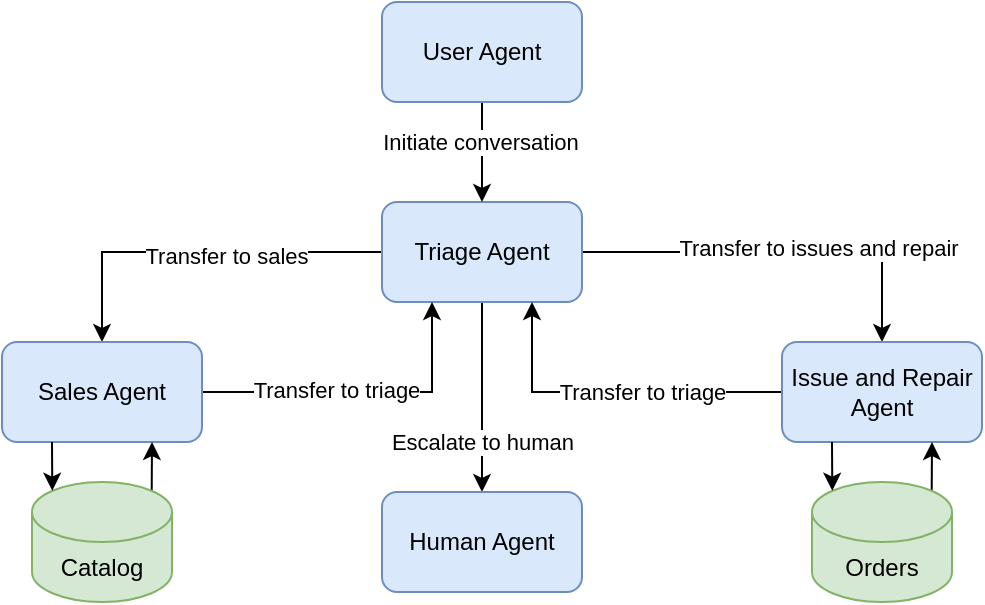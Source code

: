 <mxfile version="24.7.14">
  <diagram name="Page-1" id="H4y8-2MmoI-yFkyBsMKh">
    <mxGraphModel dx="1796" dy="1158" grid="1" gridSize="10" guides="1" tooltips="1" connect="1" arrows="1" fold="1" page="1" pageScale="1" pageWidth="850" pageHeight="1100" math="0" shadow="0">
      <root>
        <mxCell id="0" />
        <mxCell id="1" parent="0" />
        <mxCell id="Rn_Z-AZpyA3VoKjSUQzu-6" style="edgeStyle=orthogonalEdgeStyle;rounded=0;orthogonalLoop=1;jettySize=auto;html=1;entryX=0.5;entryY=0;entryDx=0;entryDy=0;" edge="1" parent="1" source="Rn_Z-AZpyA3VoKjSUQzu-1" target="Rn_Z-AZpyA3VoKjSUQzu-3">
          <mxGeometry relative="1" as="geometry" />
        </mxCell>
        <mxCell id="Rn_Z-AZpyA3VoKjSUQzu-10" value="Transfer to sales" style="edgeLabel;html=1;align=center;verticalAlign=middle;resizable=0;points=[];" vertex="1" connectable="0" parent="Rn_Z-AZpyA3VoKjSUQzu-6">
          <mxGeometry x="-0.159" y="2" relative="1" as="geometry">
            <mxPoint as="offset" />
          </mxGeometry>
        </mxCell>
        <mxCell id="Rn_Z-AZpyA3VoKjSUQzu-8" style="edgeStyle=orthogonalEdgeStyle;rounded=0;orthogonalLoop=1;jettySize=auto;html=1;entryX=0.5;entryY=0;entryDx=0;entryDy=0;" edge="1" parent="1" source="Rn_Z-AZpyA3VoKjSUQzu-1" target="Rn_Z-AZpyA3VoKjSUQzu-4">
          <mxGeometry relative="1" as="geometry" />
        </mxCell>
        <mxCell id="Rn_Z-AZpyA3VoKjSUQzu-11" value="Transfer to issues and repair" style="edgeLabel;html=1;align=center;verticalAlign=middle;resizable=0;points=[];" vertex="1" connectable="0" parent="Rn_Z-AZpyA3VoKjSUQzu-8">
          <mxGeometry x="0.207" y="3" relative="1" as="geometry">
            <mxPoint y="1" as="offset" />
          </mxGeometry>
        </mxCell>
        <mxCell id="Rn_Z-AZpyA3VoKjSUQzu-23" style="edgeStyle=orthogonalEdgeStyle;rounded=0;orthogonalLoop=1;jettySize=auto;html=1;entryX=0.5;entryY=0;entryDx=0;entryDy=0;" edge="1" parent="1" source="Rn_Z-AZpyA3VoKjSUQzu-1" target="Rn_Z-AZpyA3VoKjSUQzu-22">
          <mxGeometry relative="1" as="geometry" />
        </mxCell>
        <mxCell id="Rn_Z-AZpyA3VoKjSUQzu-24" value="Escalate to human" style="edgeLabel;html=1;align=center;verticalAlign=middle;resizable=0;points=[];" vertex="1" connectable="0" parent="Rn_Z-AZpyA3VoKjSUQzu-23">
          <mxGeometry x="0.267" y="3" relative="1" as="geometry">
            <mxPoint x="-3" y="10" as="offset" />
          </mxGeometry>
        </mxCell>
        <mxCell id="Rn_Z-AZpyA3VoKjSUQzu-1" value="Triage Agent" style="rounded=1;whiteSpace=wrap;html=1;fillColor=#dae8fc;strokeColor=#6c8ebf;" vertex="1" parent="1">
          <mxGeometry x="310" y="420" width="100" height="50" as="geometry" />
        </mxCell>
        <mxCell id="Rn_Z-AZpyA3VoKjSUQzu-7" style="edgeStyle=orthogonalEdgeStyle;rounded=0;orthogonalLoop=1;jettySize=auto;html=1;entryX=0.25;entryY=1;entryDx=0;entryDy=0;" edge="1" parent="1" source="Rn_Z-AZpyA3VoKjSUQzu-3" target="Rn_Z-AZpyA3VoKjSUQzu-1">
          <mxGeometry relative="1" as="geometry" />
        </mxCell>
        <mxCell id="Rn_Z-AZpyA3VoKjSUQzu-12" value="Transfer to triage" style="edgeLabel;html=1;align=center;verticalAlign=middle;resizable=0;points=[];" vertex="1" connectable="0" parent="Rn_Z-AZpyA3VoKjSUQzu-7">
          <mxGeometry x="-0.171" y="2" relative="1" as="geometry">
            <mxPoint y="1" as="offset" />
          </mxGeometry>
        </mxCell>
        <mxCell id="Rn_Z-AZpyA3VoKjSUQzu-3" value="Sales Agent" style="rounded=1;whiteSpace=wrap;html=1;fillColor=#dae8fc;strokeColor=#6c8ebf;" vertex="1" parent="1">
          <mxGeometry x="120" y="490" width="100" height="50" as="geometry" />
        </mxCell>
        <mxCell id="Rn_Z-AZpyA3VoKjSUQzu-9" style="edgeStyle=orthogonalEdgeStyle;rounded=0;orthogonalLoop=1;jettySize=auto;html=1;entryX=0.75;entryY=1;entryDx=0;entryDy=0;" edge="1" parent="1" source="Rn_Z-AZpyA3VoKjSUQzu-4" target="Rn_Z-AZpyA3VoKjSUQzu-1">
          <mxGeometry relative="1" as="geometry" />
        </mxCell>
        <mxCell id="Rn_Z-AZpyA3VoKjSUQzu-13" value="Transfer to triage" style="edgeLabel;html=1;align=center;verticalAlign=middle;resizable=0;points=[];" vertex="1" connectable="0" parent="Rn_Z-AZpyA3VoKjSUQzu-9">
          <mxGeometry x="0.35" y="1" relative="1" as="geometry">
            <mxPoint x="45" y="-1" as="offset" />
          </mxGeometry>
        </mxCell>
        <mxCell id="Rn_Z-AZpyA3VoKjSUQzu-4" value="Issue and Repair Agent" style="rounded=1;whiteSpace=wrap;html=1;fillColor=#dae8fc;strokeColor=#6c8ebf;" vertex="1" parent="1">
          <mxGeometry x="510" y="490" width="100" height="50" as="geometry" />
        </mxCell>
        <mxCell id="Rn_Z-AZpyA3VoKjSUQzu-20" style="edgeStyle=orthogonalEdgeStyle;rounded=0;orthogonalLoop=1;jettySize=auto;html=1;entryX=0.5;entryY=0;entryDx=0;entryDy=0;" edge="1" parent="1" source="Rn_Z-AZpyA3VoKjSUQzu-5" target="Rn_Z-AZpyA3VoKjSUQzu-1">
          <mxGeometry relative="1" as="geometry" />
        </mxCell>
        <mxCell id="Rn_Z-AZpyA3VoKjSUQzu-21" value="Initiate conversation" style="edgeLabel;html=1;align=center;verticalAlign=middle;resizable=0;points=[];" vertex="1" connectable="0" parent="Rn_Z-AZpyA3VoKjSUQzu-20">
          <mxGeometry x="-0.22" y="-1" relative="1" as="geometry">
            <mxPoint as="offset" />
          </mxGeometry>
        </mxCell>
        <mxCell id="Rn_Z-AZpyA3VoKjSUQzu-5" value="User Agent" style="rounded=1;whiteSpace=wrap;html=1;fillColor=#dae8fc;strokeColor=#6c8ebf;" vertex="1" parent="1">
          <mxGeometry x="310" y="320" width="100" height="50" as="geometry" />
        </mxCell>
        <mxCell id="Rn_Z-AZpyA3VoKjSUQzu-17" style="edgeStyle=orthogonalEdgeStyle;rounded=0;orthogonalLoop=1;jettySize=auto;html=1;exitX=0.855;exitY=0;exitDx=0;exitDy=4.35;exitPerimeter=0;entryX=0.75;entryY=1;entryDx=0;entryDy=0;" edge="1" parent="1" source="Rn_Z-AZpyA3VoKjSUQzu-14" target="Rn_Z-AZpyA3VoKjSUQzu-3">
          <mxGeometry relative="1" as="geometry" />
        </mxCell>
        <mxCell id="Rn_Z-AZpyA3VoKjSUQzu-14" value="Catalog" style="shape=cylinder3;whiteSpace=wrap;html=1;boundedLbl=1;backgroundOutline=1;size=15;fillColor=#d5e8d4;strokeColor=#82b366;" vertex="1" parent="1">
          <mxGeometry x="135" y="560" width="70" height="60" as="geometry" />
        </mxCell>
        <mxCell id="Rn_Z-AZpyA3VoKjSUQzu-19" style="edgeStyle=orthogonalEdgeStyle;rounded=0;orthogonalLoop=1;jettySize=auto;html=1;exitX=0.855;exitY=0;exitDx=0;exitDy=4.35;exitPerimeter=0;entryX=0.75;entryY=1;entryDx=0;entryDy=0;" edge="1" parent="1" source="Rn_Z-AZpyA3VoKjSUQzu-15" target="Rn_Z-AZpyA3VoKjSUQzu-4">
          <mxGeometry relative="1" as="geometry" />
        </mxCell>
        <mxCell id="Rn_Z-AZpyA3VoKjSUQzu-15" value="Orders" style="shape=cylinder3;whiteSpace=wrap;html=1;boundedLbl=1;backgroundOutline=1;size=15;fillColor=#d5e8d4;strokeColor=#82b366;" vertex="1" parent="1">
          <mxGeometry x="525" y="560" width="70" height="60" as="geometry" />
        </mxCell>
        <mxCell id="Rn_Z-AZpyA3VoKjSUQzu-16" style="edgeStyle=orthogonalEdgeStyle;rounded=0;orthogonalLoop=1;jettySize=auto;html=1;exitX=0.25;exitY=1;exitDx=0;exitDy=0;entryX=0.145;entryY=0;entryDx=0;entryDy=4.35;entryPerimeter=0;" edge="1" parent="1" source="Rn_Z-AZpyA3VoKjSUQzu-3" target="Rn_Z-AZpyA3VoKjSUQzu-14">
          <mxGeometry relative="1" as="geometry" />
        </mxCell>
        <mxCell id="Rn_Z-AZpyA3VoKjSUQzu-18" style="edgeStyle=orthogonalEdgeStyle;rounded=0;orthogonalLoop=1;jettySize=auto;html=1;exitX=0.25;exitY=1;exitDx=0;exitDy=0;entryX=0.145;entryY=0;entryDx=0;entryDy=4.35;entryPerimeter=0;" edge="1" parent="1" source="Rn_Z-AZpyA3VoKjSUQzu-4" target="Rn_Z-AZpyA3VoKjSUQzu-15">
          <mxGeometry relative="1" as="geometry" />
        </mxCell>
        <mxCell id="Rn_Z-AZpyA3VoKjSUQzu-22" value="Human Agent" style="rounded=1;whiteSpace=wrap;html=1;fillColor=#dae8fc;strokeColor=#6c8ebf;" vertex="1" parent="1">
          <mxGeometry x="310" y="565" width="100" height="50" as="geometry" />
        </mxCell>
      </root>
    </mxGraphModel>
  </diagram>
</mxfile>
